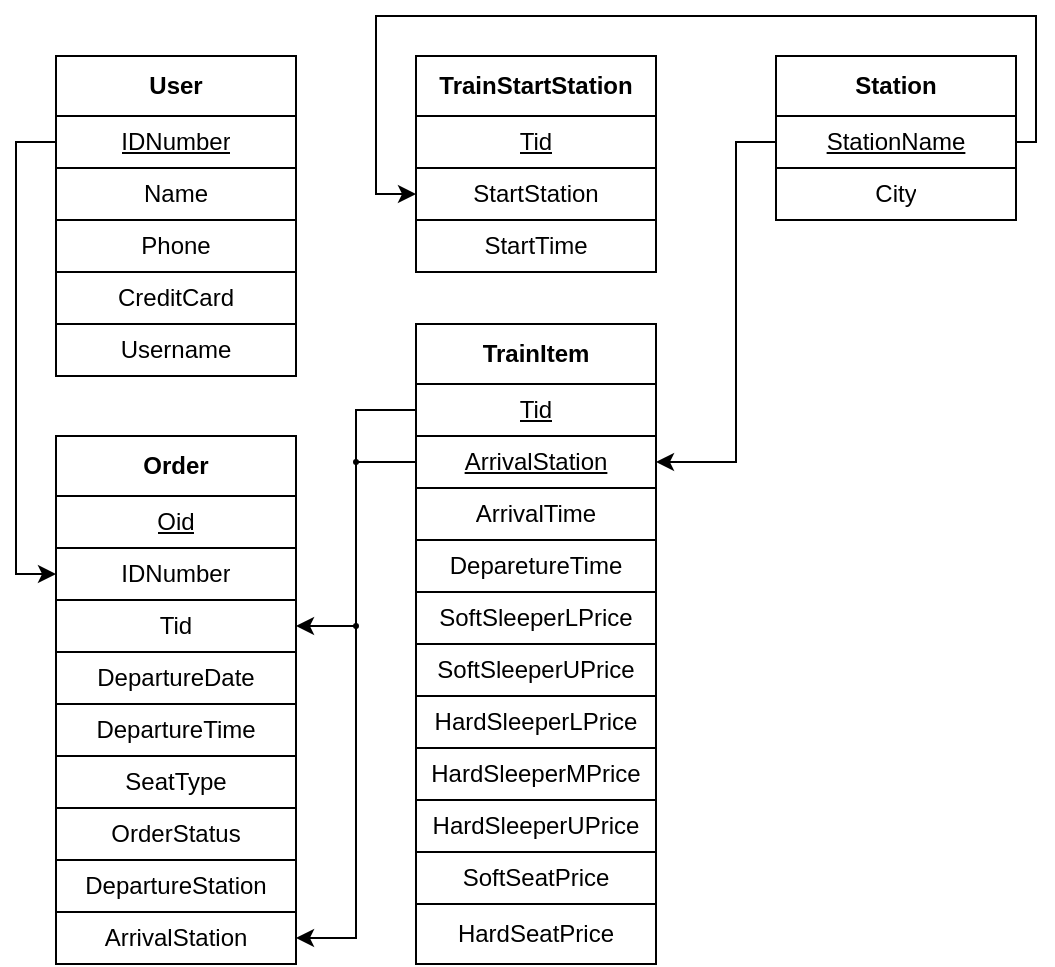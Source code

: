 <mxfile version="14.5.1" type="device"><diagram id="LXvP19F36hwwwqMf28pQ" name="第 1 页"><mxGraphModel dx="1009" dy="540" grid="1" gridSize="10" guides="1" tooltips="1" connect="1" arrows="1" fold="1" page="1" pageScale="1" pageWidth="1169" pageHeight="827" math="0" shadow="0"><root><mxCell id="0"/><mxCell id="1" parent="0"/><mxCell id="UaXwZ81ZN55nGxvcMaod-2" value="User" style="shape=table;html=1;whiteSpace=wrap;startSize=30;container=1;collapsible=0;childLayout=tableLayout;fontStyle=1;align=center;" parent="1" vertex="1"><mxGeometry x="140" y="150" width="120" height="160" as="geometry"/></mxCell><mxCell id="UaXwZ81ZN55nGxvcMaod-3" value="" style="shape=partialRectangle;html=1;whiteSpace=wrap;collapsible=0;dropTarget=0;pointerEvents=0;fillColor=none;top=0;left=0;bottom=0;right=0;points=[[0,0.5],[1,0.5]];portConstraint=eastwest;" parent="UaXwZ81ZN55nGxvcMaod-2" vertex="1"><mxGeometry y="30" width="120" height="26" as="geometry"/></mxCell><mxCell id="UaXwZ81ZN55nGxvcMaod-4" value="IDNumber" style="shape=partialRectangle;html=1;whiteSpace=wrap;connectable=0;fillColor=none;top=0;left=0;bottom=0;right=0;overflow=hidden;fontStyle=4" parent="UaXwZ81ZN55nGxvcMaod-3" vertex="1"><mxGeometry width="120" height="26" as="geometry"/></mxCell><mxCell id="UaXwZ81ZN55nGxvcMaod-5" style="shape=partialRectangle;html=1;whiteSpace=wrap;collapsible=0;dropTarget=0;pointerEvents=0;fillColor=none;top=0;left=0;bottom=0;right=0;points=[[0,0.5],[1,0.5]];portConstraint=eastwest;" parent="UaXwZ81ZN55nGxvcMaod-2" vertex="1"><mxGeometry y="56" width="120" height="26" as="geometry"/></mxCell><mxCell id="UaXwZ81ZN55nGxvcMaod-6" value="Name" style="shape=partialRectangle;html=1;whiteSpace=wrap;connectable=0;fillColor=none;top=0;left=0;bottom=0;right=0;overflow=hidden;" parent="UaXwZ81ZN55nGxvcMaod-5" vertex="1"><mxGeometry width="120" height="26" as="geometry"/></mxCell><mxCell id="UaXwZ81ZN55nGxvcMaod-7" value="" style="shape=partialRectangle;html=1;whiteSpace=wrap;collapsible=0;dropTarget=0;pointerEvents=0;fillColor=none;top=0;left=0;bottom=0;right=0;points=[[0,0.5],[1,0.5]];portConstraint=eastwest;" parent="UaXwZ81ZN55nGxvcMaod-2" vertex="1"><mxGeometry y="82" width="120" height="26" as="geometry"/></mxCell><mxCell id="UaXwZ81ZN55nGxvcMaod-8" value="Phone" style="shape=partialRectangle;html=1;whiteSpace=wrap;connectable=0;fillColor=none;top=0;left=0;bottom=0;right=0;overflow=hidden;" parent="UaXwZ81ZN55nGxvcMaod-7" vertex="1"><mxGeometry width="120" height="26" as="geometry"/></mxCell><mxCell id="UaXwZ81ZN55nGxvcMaod-9" style="shape=partialRectangle;html=1;whiteSpace=wrap;collapsible=0;dropTarget=0;pointerEvents=0;fillColor=none;top=0;left=0;bottom=0;right=0;points=[[0,0.5],[1,0.5]];portConstraint=eastwest;" parent="UaXwZ81ZN55nGxvcMaod-2" vertex="1"><mxGeometry y="108" width="120" height="26" as="geometry"/></mxCell><mxCell id="UaXwZ81ZN55nGxvcMaod-10" value="CreditCard" style="shape=partialRectangle;html=1;whiteSpace=wrap;connectable=0;fillColor=none;top=0;left=0;bottom=0;right=0;overflow=hidden;" parent="UaXwZ81ZN55nGxvcMaod-9" vertex="1"><mxGeometry width="120" height="26" as="geometry"/></mxCell><mxCell id="UaXwZ81ZN55nGxvcMaod-11" style="shape=partialRectangle;html=1;whiteSpace=wrap;collapsible=0;dropTarget=0;pointerEvents=0;fillColor=none;top=0;left=0;bottom=0;right=0;points=[[0,0.5],[1,0.5]];portConstraint=eastwest;" parent="UaXwZ81ZN55nGxvcMaod-2" vertex="1"><mxGeometry y="134" width="120" height="26" as="geometry"/></mxCell><mxCell id="UaXwZ81ZN55nGxvcMaod-12" value="Username" style="shape=partialRectangle;html=1;whiteSpace=wrap;connectable=0;fillColor=none;top=0;left=0;bottom=0;right=0;overflow=hidden;" parent="UaXwZ81ZN55nGxvcMaod-11" vertex="1"><mxGeometry width="120" height="26" as="geometry"/></mxCell><mxCell id="UaXwZ81ZN55nGxvcMaod-13" value="Order" style="shape=table;html=1;whiteSpace=wrap;startSize=30;container=1;collapsible=0;childLayout=tableLayout;fontStyle=1;align=center;" parent="1" vertex="1"><mxGeometry x="140" y="340" width="120" height="264" as="geometry"/></mxCell><mxCell id="UaXwZ81ZN55nGxvcMaod-14" value="" style="shape=partialRectangle;html=1;whiteSpace=wrap;collapsible=0;dropTarget=0;pointerEvents=0;fillColor=none;top=0;left=0;bottom=0;right=0;points=[[0,0.5],[1,0.5]];portConstraint=eastwest;" parent="UaXwZ81ZN55nGxvcMaod-13" vertex="1"><mxGeometry y="30" width="120" height="26" as="geometry"/></mxCell><mxCell id="UaXwZ81ZN55nGxvcMaod-15" value="Oid" style="shape=partialRectangle;html=1;whiteSpace=wrap;connectable=0;fillColor=none;top=0;left=0;bottom=0;right=0;overflow=hidden;fontStyle=4" parent="UaXwZ81ZN55nGxvcMaod-14" vertex="1"><mxGeometry width="120" height="26" as="geometry"/></mxCell><mxCell id="UaXwZ81ZN55nGxvcMaod-16" style="shape=partialRectangle;html=1;whiteSpace=wrap;collapsible=0;dropTarget=0;pointerEvents=0;fillColor=none;top=0;left=0;bottom=0;right=0;points=[[0,0.5],[1,0.5]];portConstraint=eastwest;" parent="UaXwZ81ZN55nGxvcMaod-13" vertex="1"><mxGeometry y="56" width="120" height="26" as="geometry"/></mxCell><mxCell id="UaXwZ81ZN55nGxvcMaod-17" value="IDNumber" style="shape=partialRectangle;html=1;whiteSpace=wrap;connectable=0;fillColor=none;top=0;left=0;bottom=0;right=0;overflow=hidden;" parent="UaXwZ81ZN55nGxvcMaod-16" vertex="1"><mxGeometry width="120" height="26" as="geometry"/></mxCell><mxCell id="UaXwZ81ZN55nGxvcMaod-18" value="" style="shape=partialRectangle;html=1;whiteSpace=wrap;collapsible=0;dropTarget=0;pointerEvents=0;fillColor=none;top=0;left=0;bottom=0;right=0;points=[[0,0.5],[1,0.5]];portConstraint=eastwest;" parent="UaXwZ81ZN55nGxvcMaod-13" vertex="1"><mxGeometry y="82" width="120" height="26" as="geometry"/></mxCell><mxCell id="UaXwZ81ZN55nGxvcMaod-19" value="Tid" style="shape=partialRectangle;html=1;whiteSpace=wrap;connectable=0;fillColor=none;top=0;left=0;bottom=0;right=0;overflow=hidden;" parent="UaXwZ81ZN55nGxvcMaod-18" vertex="1"><mxGeometry width="120" height="26" as="geometry"/></mxCell><mxCell id="UaXwZ81ZN55nGxvcMaod-20" style="shape=partialRectangle;html=1;whiteSpace=wrap;collapsible=0;dropTarget=0;pointerEvents=0;fillColor=none;top=0;left=0;bottom=0;right=0;points=[[0,0.5],[1,0.5]];portConstraint=eastwest;" parent="UaXwZ81ZN55nGxvcMaod-13" vertex="1"><mxGeometry y="108" width="120" height="26" as="geometry"/></mxCell><mxCell id="UaXwZ81ZN55nGxvcMaod-21" value="DepartureDate" style="shape=partialRectangle;html=1;whiteSpace=wrap;connectable=0;fillColor=none;top=0;left=0;bottom=0;right=0;overflow=hidden;" parent="UaXwZ81ZN55nGxvcMaod-20" vertex="1"><mxGeometry width="120" height="26" as="geometry"/></mxCell><mxCell id="UaXwZ81ZN55nGxvcMaod-22" style="shape=partialRectangle;html=1;whiteSpace=wrap;collapsible=0;dropTarget=0;pointerEvents=0;fillColor=none;top=0;left=0;bottom=0;right=0;points=[[0,0.5],[1,0.5]];portConstraint=eastwest;" parent="UaXwZ81ZN55nGxvcMaod-13" vertex="1"><mxGeometry y="134" width="120" height="26" as="geometry"/></mxCell><mxCell id="UaXwZ81ZN55nGxvcMaod-23" value="DepartureTime" style="shape=partialRectangle;html=1;whiteSpace=wrap;connectable=0;fillColor=none;top=0;left=0;bottom=0;right=0;overflow=hidden;" parent="UaXwZ81ZN55nGxvcMaod-22" vertex="1"><mxGeometry width="120" height="26" as="geometry"/></mxCell><mxCell id="UaXwZ81ZN55nGxvcMaod-24" style="shape=partialRectangle;html=1;whiteSpace=wrap;collapsible=0;dropTarget=0;pointerEvents=0;fillColor=none;top=0;left=0;bottom=0;right=0;points=[[0,0.5],[1,0.5]];portConstraint=eastwest;" parent="UaXwZ81ZN55nGxvcMaod-13" vertex="1"><mxGeometry y="160" width="120" height="26" as="geometry"/></mxCell><mxCell id="UaXwZ81ZN55nGxvcMaod-25" value="SeatType" style="shape=partialRectangle;html=1;whiteSpace=wrap;connectable=0;fillColor=none;top=0;left=0;bottom=0;right=0;overflow=hidden;" parent="UaXwZ81ZN55nGxvcMaod-24" vertex="1"><mxGeometry width="120" height="26" as="geometry"/></mxCell><mxCell id="UaXwZ81ZN55nGxvcMaod-26" style="shape=partialRectangle;html=1;whiteSpace=wrap;collapsible=0;dropTarget=0;pointerEvents=0;fillColor=none;top=0;left=0;bottom=0;right=0;points=[[0,0.5],[1,0.5]];portConstraint=eastwest;" parent="UaXwZ81ZN55nGxvcMaod-13" vertex="1"><mxGeometry y="186" width="120" height="26" as="geometry"/></mxCell><mxCell id="UaXwZ81ZN55nGxvcMaod-27" value="OrderStatus" style="shape=partialRectangle;html=1;whiteSpace=wrap;connectable=0;fillColor=none;top=0;left=0;bottom=0;right=0;overflow=hidden;" parent="UaXwZ81ZN55nGxvcMaod-26" vertex="1"><mxGeometry width="120" height="26" as="geometry"/></mxCell><mxCell id="UaXwZ81ZN55nGxvcMaod-28" style="shape=partialRectangle;html=1;whiteSpace=wrap;collapsible=0;dropTarget=0;pointerEvents=0;fillColor=none;top=0;left=0;bottom=0;right=0;points=[[0,0.5],[1,0.5]];portConstraint=eastwest;" parent="UaXwZ81ZN55nGxvcMaod-13" vertex="1"><mxGeometry y="212" width="120" height="26" as="geometry"/></mxCell><mxCell id="UaXwZ81ZN55nGxvcMaod-29" value="DepartureStation" style="shape=partialRectangle;html=1;whiteSpace=wrap;connectable=0;fillColor=none;top=0;left=0;bottom=0;right=0;overflow=hidden;" parent="UaXwZ81ZN55nGxvcMaod-28" vertex="1"><mxGeometry width="120" height="26" as="geometry"/></mxCell><mxCell id="UaXwZ81ZN55nGxvcMaod-30" style="shape=partialRectangle;html=1;whiteSpace=wrap;collapsible=0;dropTarget=0;pointerEvents=0;fillColor=none;top=0;left=0;bottom=0;right=0;points=[[0,0.5],[1,0.5]];portConstraint=eastwest;" parent="UaXwZ81ZN55nGxvcMaod-13" vertex="1"><mxGeometry y="238" width="120" height="26" as="geometry"/></mxCell><mxCell id="UaXwZ81ZN55nGxvcMaod-31" value="ArrivalStation" style="shape=partialRectangle;html=1;whiteSpace=wrap;connectable=0;fillColor=none;top=0;left=0;bottom=0;right=0;overflow=hidden;" parent="UaXwZ81ZN55nGxvcMaod-30" vertex="1"><mxGeometry width="120" height="26" as="geometry"/></mxCell><mxCell id="UaXwZ81ZN55nGxvcMaod-32" value="TrainStartStation" style="shape=table;html=1;whiteSpace=wrap;startSize=30;container=1;collapsible=0;childLayout=tableLayout;fontStyle=1;align=center;" parent="1" vertex="1"><mxGeometry x="320" y="150" width="120" height="108" as="geometry"/></mxCell><mxCell id="UaXwZ81ZN55nGxvcMaod-33" value="" style="shape=partialRectangle;html=1;whiteSpace=wrap;collapsible=0;dropTarget=0;pointerEvents=0;fillColor=none;top=0;left=0;bottom=0;right=0;points=[[0,0.5],[1,0.5]];portConstraint=eastwest;" parent="UaXwZ81ZN55nGxvcMaod-32" vertex="1"><mxGeometry y="30" width="120" height="26" as="geometry"/></mxCell><mxCell id="UaXwZ81ZN55nGxvcMaod-34" value="Tid" style="shape=partialRectangle;html=1;whiteSpace=wrap;connectable=0;fillColor=none;top=0;left=0;bottom=0;right=0;overflow=hidden;fontStyle=4" parent="UaXwZ81ZN55nGxvcMaod-33" vertex="1"><mxGeometry width="120" height="26" as="geometry"/></mxCell><mxCell id="UaXwZ81ZN55nGxvcMaod-35" style="shape=partialRectangle;html=1;whiteSpace=wrap;collapsible=0;dropTarget=0;pointerEvents=0;fillColor=none;top=0;left=0;bottom=0;right=0;points=[[0,0.5],[1,0.5]];portConstraint=eastwest;" parent="UaXwZ81ZN55nGxvcMaod-32" vertex="1"><mxGeometry y="56" width="120" height="26" as="geometry"/></mxCell><mxCell id="UaXwZ81ZN55nGxvcMaod-36" value="StartStation" style="shape=partialRectangle;html=1;whiteSpace=wrap;connectable=0;fillColor=none;top=0;left=0;bottom=0;right=0;overflow=hidden;" parent="UaXwZ81ZN55nGxvcMaod-35" vertex="1"><mxGeometry width="120" height="26" as="geometry"/></mxCell><mxCell id="UaXwZ81ZN55nGxvcMaod-37" style="shape=partialRectangle;html=1;whiteSpace=wrap;collapsible=0;dropTarget=0;pointerEvents=0;fillColor=none;top=0;left=0;bottom=0;right=0;points=[[0,0.5],[1,0.5]];portConstraint=eastwest;" parent="UaXwZ81ZN55nGxvcMaod-32" vertex="1"><mxGeometry y="82" width="120" height="26" as="geometry"/></mxCell><mxCell id="UaXwZ81ZN55nGxvcMaod-38" value="StartTime" style="shape=partialRectangle;html=1;whiteSpace=wrap;connectable=0;fillColor=none;top=0;left=0;bottom=0;right=0;overflow=hidden;" parent="UaXwZ81ZN55nGxvcMaod-37" vertex="1"><mxGeometry width="120" height="26" as="geometry"/></mxCell><mxCell id="UaXwZ81ZN55nGxvcMaod-39" value="TrainItem" style="shape=table;html=1;whiteSpace=wrap;startSize=30;container=1;collapsible=0;childLayout=tableLayout;fontStyle=1;align=center;" parent="1" vertex="1"><mxGeometry x="320" y="284" width="120" height="320" as="geometry"/></mxCell><mxCell id="UaXwZ81ZN55nGxvcMaod-40" value="" style="shape=partialRectangle;html=1;whiteSpace=wrap;collapsible=0;dropTarget=0;pointerEvents=0;fillColor=none;top=0;left=0;bottom=0;right=0;points=[[0,0.5],[1,0.5]];portConstraint=eastwest;" parent="UaXwZ81ZN55nGxvcMaod-39" vertex="1"><mxGeometry y="30" width="120" height="26" as="geometry"/></mxCell><mxCell id="UaXwZ81ZN55nGxvcMaod-41" value="Tid" style="shape=partialRectangle;html=1;whiteSpace=wrap;connectable=0;fillColor=none;top=0;left=0;bottom=0;right=0;overflow=hidden;fontStyle=4" parent="UaXwZ81ZN55nGxvcMaod-40" vertex="1"><mxGeometry width="120" height="26" as="geometry"/></mxCell><mxCell id="UaXwZ81ZN55nGxvcMaod-42" style="shape=partialRectangle;html=1;whiteSpace=wrap;collapsible=0;dropTarget=0;pointerEvents=0;fillColor=none;top=0;left=0;bottom=0;right=0;points=[[0,0.5],[1,0.5]];portConstraint=eastwest;" parent="UaXwZ81ZN55nGxvcMaod-39" vertex="1"><mxGeometry y="56" width="120" height="26" as="geometry"/></mxCell><mxCell id="UaXwZ81ZN55nGxvcMaod-43" value="&lt;u&gt;ArrivalStation&lt;/u&gt;" style="shape=partialRectangle;html=1;whiteSpace=wrap;connectable=0;fillColor=none;top=0;left=0;bottom=0;right=0;overflow=hidden;" parent="UaXwZ81ZN55nGxvcMaod-42" vertex="1"><mxGeometry width="120" height="26" as="geometry"/></mxCell><mxCell id="UaXwZ81ZN55nGxvcMaod-44" value="" style="shape=partialRectangle;html=1;whiteSpace=wrap;collapsible=0;dropTarget=0;pointerEvents=0;fillColor=none;top=0;left=0;bottom=0;right=0;points=[[0,0.5],[1,0.5]];portConstraint=eastwest;" parent="UaXwZ81ZN55nGxvcMaod-39" vertex="1"><mxGeometry y="82" width="120" height="26" as="geometry"/></mxCell><mxCell id="UaXwZ81ZN55nGxvcMaod-45" value="ArrivalTime" style="shape=partialRectangle;html=1;whiteSpace=wrap;connectable=0;fillColor=none;top=0;left=0;bottom=0;right=0;overflow=hidden;" parent="UaXwZ81ZN55nGxvcMaod-44" vertex="1"><mxGeometry width="120" height="26" as="geometry"/></mxCell><mxCell id="UaXwZ81ZN55nGxvcMaod-46" style="shape=partialRectangle;html=1;whiteSpace=wrap;collapsible=0;dropTarget=0;pointerEvents=0;fillColor=none;top=0;left=0;bottom=0;right=0;points=[[0,0.5],[1,0.5]];portConstraint=eastwest;" parent="UaXwZ81ZN55nGxvcMaod-39" vertex="1"><mxGeometry y="108" width="120" height="26" as="geometry"/></mxCell><mxCell id="UaXwZ81ZN55nGxvcMaod-47" value="DeparetureTime" style="shape=partialRectangle;html=1;whiteSpace=wrap;connectable=0;fillColor=none;top=0;left=0;bottom=0;right=0;overflow=hidden;" parent="UaXwZ81ZN55nGxvcMaod-46" vertex="1"><mxGeometry width="120" height="26" as="geometry"/></mxCell><mxCell id="UaXwZ81ZN55nGxvcMaod-48" style="shape=partialRectangle;html=1;whiteSpace=wrap;collapsible=0;dropTarget=0;pointerEvents=0;fillColor=none;top=0;left=0;bottom=0;right=0;points=[[0,0.5],[1,0.5]];portConstraint=eastwest;" parent="UaXwZ81ZN55nGxvcMaod-39" vertex="1"><mxGeometry y="134" width="120" height="26" as="geometry"/></mxCell><mxCell id="UaXwZ81ZN55nGxvcMaod-49" value="SoftSleeperLPrice" style="shape=partialRectangle;html=1;whiteSpace=wrap;connectable=0;fillColor=none;top=0;left=0;bottom=0;right=0;overflow=hidden;" parent="UaXwZ81ZN55nGxvcMaod-48" vertex="1"><mxGeometry width="120" height="26" as="geometry"/></mxCell><mxCell id="UaXwZ81ZN55nGxvcMaod-50" style="shape=partialRectangle;html=1;whiteSpace=wrap;collapsible=0;dropTarget=0;pointerEvents=0;fillColor=none;top=0;left=0;bottom=0;right=0;points=[[0,0.5],[1,0.5]];portConstraint=eastwest;" parent="UaXwZ81ZN55nGxvcMaod-39" vertex="1"><mxGeometry y="160" width="120" height="26" as="geometry"/></mxCell><mxCell id="UaXwZ81ZN55nGxvcMaod-51" value="&lt;span&gt;SoftSleeperUPrice&lt;/span&gt;" style="shape=partialRectangle;html=1;whiteSpace=wrap;connectable=0;fillColor=none;top=0;left=0;bottom=0;right=0;overflow=hidden;" parent="UaXwZ81ZN55nGxvcMaod-50" vertex="1"><mxGeometry width="120" height="26" as="geometry"/></mxCell><mxCell id="UaXwZ81ZN55nGxvcMaod-52" style="shape=partialRectangle;html=1;whiteSpace=wrap;collapsible=0;dropTarget=0;pointerEvents=0;fillColor=none;top=0;left=0;bottom=0;right=0;points=[[0,0.5],[1,0.5]];portConstraint=eastwest;" parent="UaXwZ81ZN55nGxvcMaod-39" vertex="1"><mxGeometry y="186" width="120" height="26" as="geometry"/></mxCell><mxCell id="UaXwZ81ZN55nGxvcMaod-53" value="HardSleeperLPrice" style="shape=partialRectangle;html=1;whiteSpace=wrap;connectable=0;fillColor=none;top=0;left=0;bottom=0;right=0;overflow=hidden;" parent="UaXwZ81ZN55nGxvcMaod-52" vertex="1"><mxGeometry width="120" height="26" as="geometry"/></mxCell><mxCell id="UaXwZ81ZN55nGxvcMaod-54" style="shape=partialRectangle;html=1;whiteSpace=wrap;collapsible=0;dropTarget=0;pointerEvents=0;fillColor=none;top=0;left=0;bottom=0;right=0;points=[[0,0.5],[1,0.5]];portConstraint=eastwest;" parent="UaXwZ81ZN55nGxvcMaod-39" vertex="1"><mxGeometry y="212" width="120" height="26" as="geometry"/></mxCell><mxCell id="UaXwZ81ZN55nGxvcMaod-55" value="HardSleeperMPrice" style="shape=partialRectangle;html=1;whiteSpace=wrap;connectable=0;fillColor=none;top=0;left=0;bottom=0;right=0;overflow=hidden;" parent="UaXwZ81ZN55nGxvcMaod-54" vertex="1"><mxGeometry width="120" height="26" as="geometry"/></mxCell><mxCell id="UaXwZ81ZN55nGxvcMaod-56" style="shape=partialRectangle;html=1;whiteSpace=wrap;collapsible=0;dropTarget=0;pointerEvents=0;fillColor=none;top=0;left=0;bottom=0;right=0;points=[[0,0.5],[1,0.5]];portConstraint=eastwest;" parent="UaXwZ81ZN55nGxvcMaod-39" vertex="1"><mxGeometry y="238" width="120" height="26" as="geometry"/></mxCell><mxCell id="UaXwZ81ZN55nGxvcMaod-57" value="HardSleeperUPrice" style="shape=partialRectangle;html=1;whiteSpace=wrap;connectable=0;fillColor=none;top=0;left=0;bottom=0;right=0;overflow=hidden;" parent="UaXwZ81ZN55nGxvcMaod-56" vertex="1"><mxGeometry width="120" height="26" as="geometry"/></mxCell><mxCell id="UaXwZ81ZN55nGxvcMaod-58" style="shape=partialRectangle;html=1;whiteSpace=wrap;collapsible=0;dropTarget=0;pointerEvents=0;fillColor=none;top=0;left=0;bottom=0;right=0;points=[[0,0.5],[1,0.5]];portConstraint=eastwest;" parent="UaXwZ81ZN55nGxvcMaod-39" vertex="1"><mxGeometry y="264" width="120" height="26" as="geometry"/></mxCell><mxCell id="UaXwZ81ZN55nGxvcMaod-59" value="SoftSeatPrice" style="shape=partialRectangle;html=1;whiteSpace=wrap;connectable=0;fillColor=none;top=0;left=0;bottom=0;right=0;overflow=hidden;" parent="UaXwZ81ZN55nGxvcMaod-58" vertex="1"><mxGeometry width="120" height="26" as="geometry"/></mxCell><mxCell id="UaXwZ81ZN55nGxvcMaod-60" style="shape=partialRectangle;html=1;whiteSpace=wrap;collapsible=0;dropTarget=0;pointerEvents=0;fillColor=none;top=0;left=0;bottom=0;right=0;points=[[0,0.5],[1,0.5]];portConstraint=eastwest;" parent="UaXwZ81ZN55nGxvcMaod-39" vertex="1"><mxGeometry y="290" width="120" height="30" as="geometry"/></mxCell><mxCell id="UaXwZ81ZN55nGxvcMaod-61" value="HardSeatPrice" style="shape=partialRectangle;html=1;whiteSpace=wrap;connectable=0;fillColor=none;top=0;left=0;bottom=0;right=0;overflow=hidden;" parent="UaXwZ81ZN55nGxvcMaod-60" vertex="1"><mxGeometry width="120" height="30" as="geometry"/></mxCell><mxCell id="UaXwZ81ZN55nGxvcMaod-62" value="Station" style="shape=table;html=1;whiteSpace=wrap;startSize=30;container=1;collapsible=0;childLayout=tableLayout;fontStyle=1;align=center;" parent="1" vertex="1"><mxGeometry x="500" y="150" width="120" height="82" as="geometry"/></mxCell><mxCell id="UaXwZ81ZN55nGxvcMaod-63" value="" style="shape=partialRectangle;html=1;whiteSpace=wrap;collapsible=0;dropTarget=0;pointerEvents=0;fillColor=none;top=0;left=0;bottom=0;right=0;points=[[0,0.5],[1,0.5]];portConstraint=eastwest;" parent="UaXwZ81ZN55nGxvcMaod-62" vertex="1"><mxGeometry y="30" width="120" height="26" as="geometry"/></mxCell><mxCell id="UaXwZ81ZN55nGxvcMaod-64" value="StationName" style="shape=partialRectangle;html=1;whiteSpace=wrap;connectable=0;fillColor=none;top=0;left=0;bottom=0;right=0;overflow=hidden;fontStyle=4" parent="UaXwZ81ZN55nGxvcMaod-63" vertex="1"><mxGeometry width="120" height="26" as="geometry"/></mxCell><mxCell id="UaXwZ81ZN55nGxvcMaod-65" style="shape=partialRectangle;html=1;whiteSpace=wrap;collapsible=0;dropTarget=0;pointerEvents=0;fillColor=none;top=0;left=0;bottom=0;right=0;points=[[0,0.5],[1,0.5]];portConstraint=eastwest;" parent="UaXwZ81ZN55nGxvcMaod-62" vertex="1"><mxGeometry y="56" width="120" height="26" as="geometry"/></mxCell><mxCell id="UaXwZ81ZN55nGxvcMaod-66" value="City" style="shape=partialRectangle;html=1;whiteSpace=wrap;connectable=0;fillColor=none;top=0;left=0;bottom=0;right=0;overflow=hidden;" parent="UaXwZ81ZN55nGxvcMaod-65" vertex="1"><mxGeometry width="120" height="26" as="geometry"/></mxCell><mxCell id="UaXwZ81ZN55nGxvcMaod-69" style="edgeStyle=orthogonalEdgeStyle;rounded=0;orthogonalLoop=1;jettySize=auto;html=1;exitX=0;exitY=0.5;exitDx=0;exitDy=0;entryX=0;entryY=0.5;entryDx=0;entryDy=0;" parent="1" source="UaXwZ81ZN55nGxvcMaod-3" target="UaXwZ81ZN55nGxvcMaod-16" edge="1"><mxGeometry relative="1" as="geometry"/></mxCell><mxCell id="UaXwZ81ZN55nGxvcMaod-70" style="edgeStyle=orthogonalEdgeStyle;rounded=0;orthogonalLoop=1;jettySize=auto;html=1;exitX=0;exitY=0.5;exitDx=0;exitDy=0;entryX=1;entryY=0.5;entryDx=0;entryDy=0;" parent="1" source="UaXwZ81ZN55nGxvcMaod-63" target="UaXwZ81ZN55nGxvcMaod-42" edge="1"><mxGeometry relative="1" as="geometry"><Array as="points"><mxPoint x="480" y="193"/><mxPoint x="480" y="353"/></Array></mxGeometry></mxCell><mxCell id="UaXwZ81ZN55nGxvcMaod-71" style="edgeStyle=orthogonalEdgeStyle;rounded=0;orthogonalLoop=1;jettySize=auto;html=1;exitX=1;exitY=0.5;exitDx=0;exitDy=0;entryX=0;entryY=0.5;entryDx=0;entryDy=0;" parent="1" source="UaXwZ81ZN55nGxvcMaod-63" target="UaXwZ81ZN55nGxvcMaod-35" edge="1"><mxGeometry relative="1" as="geometry"><Array as="points"><mxPoint x="630" y="193"/><mxPoint x="630" y="130"/><mxPoint x="300" y="130"/><mxPoint x="300" y="219"/></Array></mxGeometry></mxCell><mxCell id="H4oBynApS20Vn3hf6irh-1" style="edgeStyle=orthogonalEdgeStyle;rounded=0;orthogonalLoop=1;jettySize=auto;html=1;exitX=0;exitY=0.5;exitDx=0;exitDy=0;entryX=1;entryY=0.5;entryDx=0;entryDy=0;" parent="1" source="UaXwZ81ZN55nGxvcMaod-40" target="UaXwZ81ZN55nGxvcMaod-18" edge="1"><mxGeometry relative="1" as="geometry"/></mxCell><mxCell id="H4oBynApS20Vn3hf6irh-3" style="edgeStyle=orthogonalEdgeStyle;rounded=0;orthogonalLoop=1;jettySize=auto;html=1;exitX=0;exitY=0.5;exitDx=0;exitDy=0;entryX=1;entryY=0.5;entryDx=0;entryDy=0;" parent="1" source="UaXwZ81ZN55nGxvcMaod-42" target="UaXwZ81ZN55nGxvcMaod-30" edge="1"><mxGeometry relative="1" as="geometry"/></mxCell><mxCell id="2akgXWGDPEYC2t7Fi2HF-1" value="" style="ellipse;whiteSpace=wrap;html=1;aspect=fixed;fillColor=#000000;" parent="1" vertex="1"><mxGeometry x="289" y="352" width="2" height="2" as="geometry"/></mxCell><mxCell id="2akgXWGDPEYC2t7Fi2HF-2" value="" style="ellipse;whiteSpace=wrap;html=1;aspect=fixed;fillColor=#000000;" parent="1" vertex="1"><mxGeometry x="289" y="434" width="2" height="2" as="geometry"/></mxCell></root></mxGraphModel></diagram></mxfile>